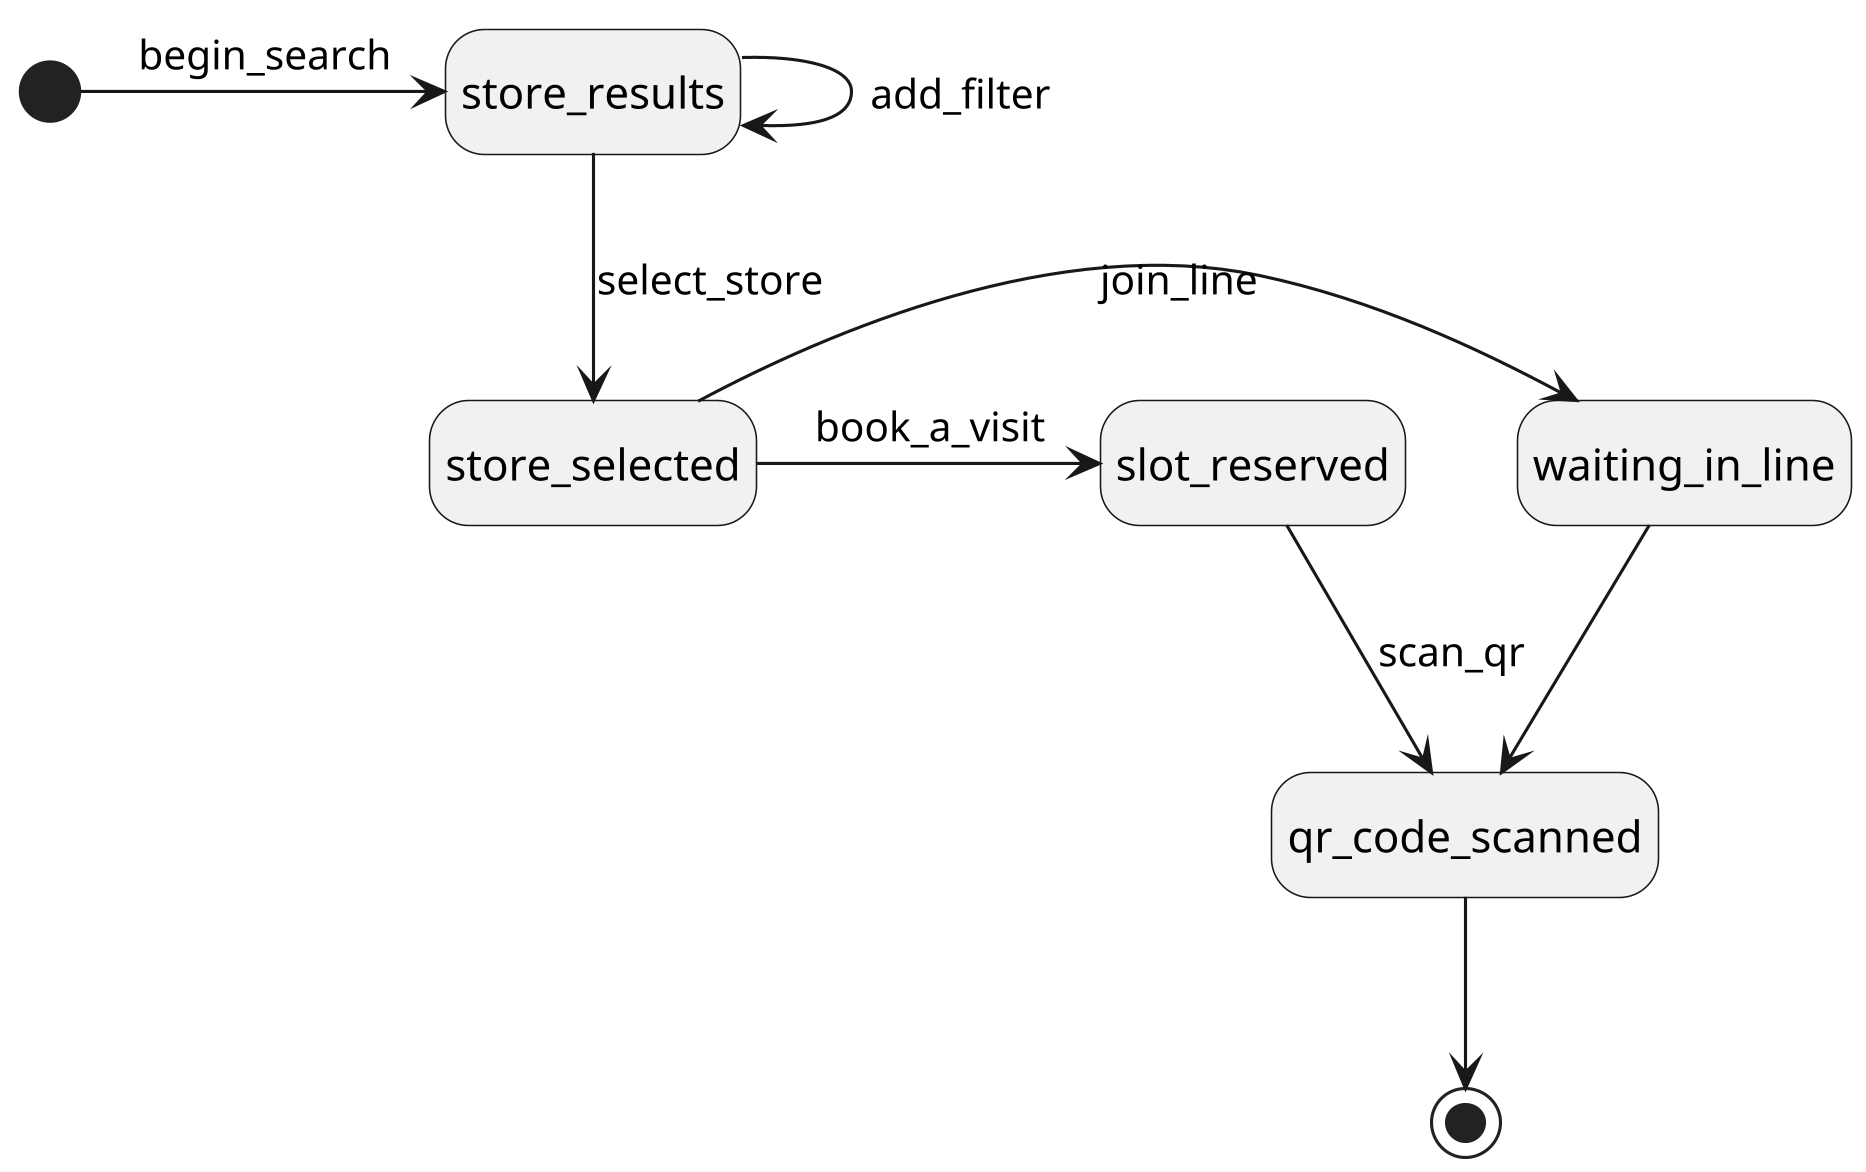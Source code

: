 @startuml

hide empty description
skinparam dpi 300
skinparam ActorFontSize 15
skinparam UsecaseFontSize 12

[*] -> store_results : begin_search
store_results --> store_selected : select_store
store_results --> store_results : add_filter
store_selected -> waiting_in_line : join_line
store_selected -> slot_reserved : book_a_visit
waiting_in_line --> qr_code_scanned
slot_reserved --> qr_code_scanned : scan_qr
qr_code_scanned --> [*]

@enduml